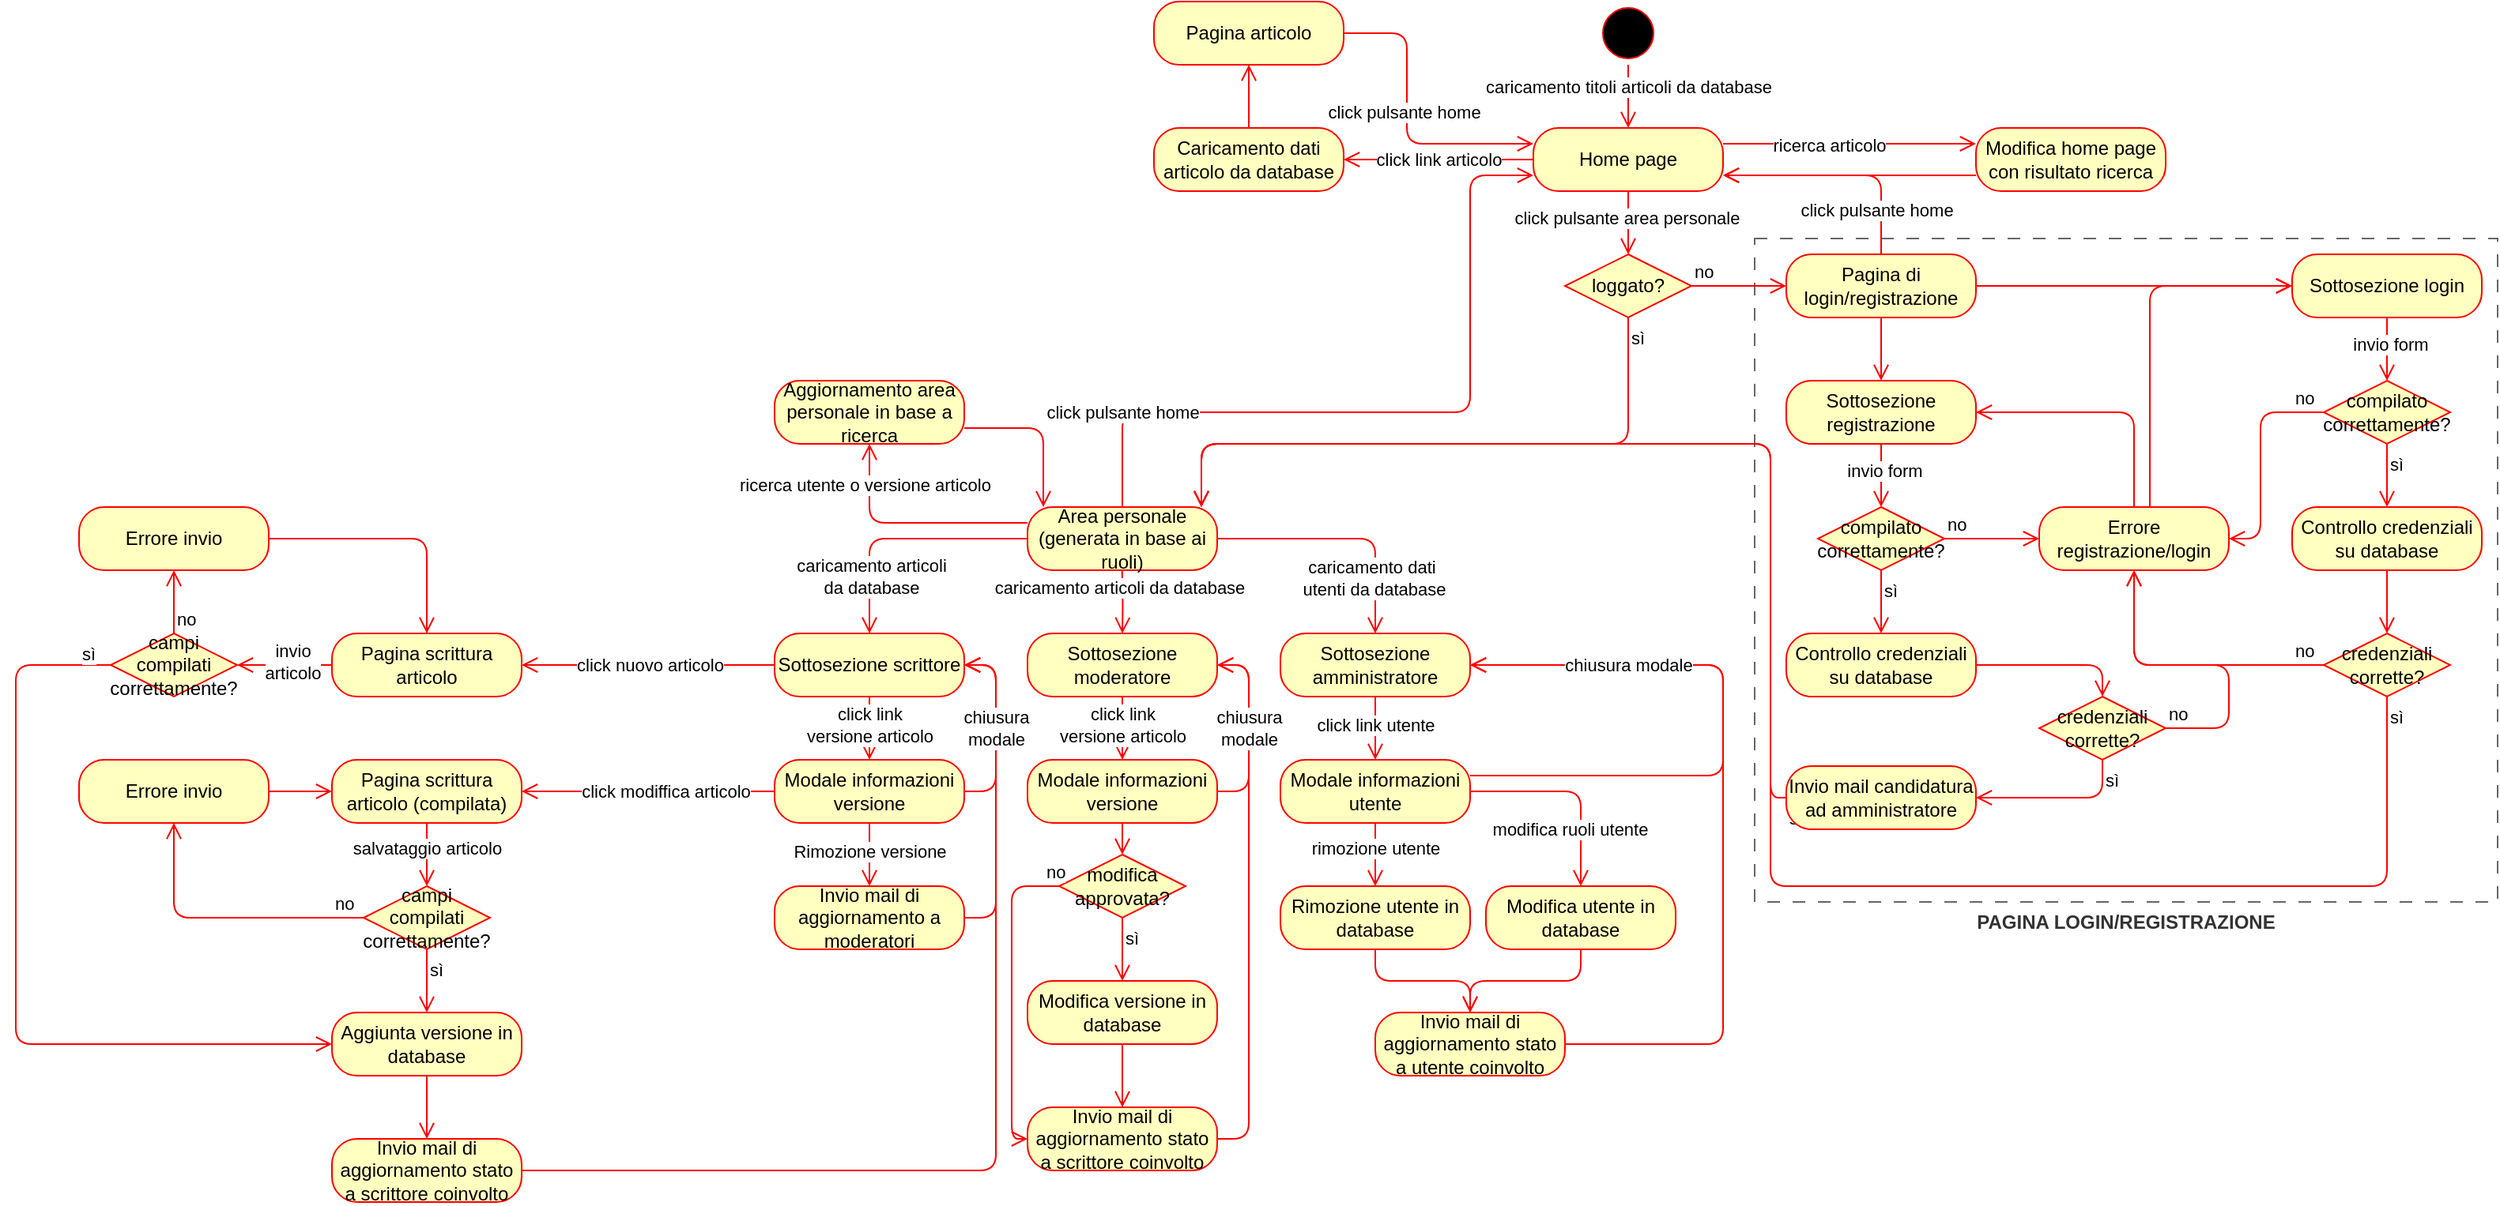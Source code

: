 <mxfile>
    <diagram id="28_TyywwkiDDqLGGTrth" name="Pagina-1">
        <mxGraphModel dx="1266" dy="251" grid="1" gridSize="10" guides="1" tooltips="1" connect="1" arrows="1" fold="1" page="1" pageScale="1" pageWidth="827" pageHeight="1169" math="0" shadow="0">
            <root>
                <mxCell id="0"/>
                <mxCell id="1" parent="0"/>
                <mxCell id="60" value="&lt;div&gt;&lt;b&gt;&lt;br&gt;&lt;/b&gt;&lt;/div&gt;&lt;b&gt;&lt;div&gt;&lt;b&gt;&lt;br&gt;&lt;/b&gt;&lt;/div&gt;&lt;div&gt;&lt;b&gt;&lt;br&gt;&lt;/b&gt;&lt;/div&gt;&lt;div&gt;&lt;b&gt;&lt;br&gt;&lt;/b&gt;&lt;/div&gt;&lt;div&gt;&lt;b&gt;&lt;br&gt;&lt;/b&gt;&lt;/div&gt;&lt;div&gt;&lt;b&gt;&lt;br&gt;&lt;/b&gt;&lt;/div&gt;&lt;div&gt;&lt;b&gt;&lt;br&gt;&lt;/b&gt;&lt;/div&gt;&lt;div&gt;&lt;b&gt;&lt;br&gt;&lt;/b&gt;&lt;/div&gt;&lt;div&gt;&lt;b&gt;&lt;br&gt;&lt;/b&gt;&lt;/div&gt;&lt;div&gt;&lt;b&gt;&lt;br&gt;&lt;/b&gt;&lt;/div&gt;&lt;div&gt;&lt;b&gt;&lt;br&gt;&lt;/b&gt;&lt;/div&gt;&lt;div&gt;&lt;b&gt;&lt;br&gt;&lt;/b&gt;&lt;/div&gt;&lt;div&gt;&lt;b&gt;&lt;br&gt;&lt;/b&gt;&lt;/div&gt;&lt;div&gt;&lt;b&gt;&lt;br&gt;&lt;/b&gt;&lt;/div&gt;&lt;div&gt;&lt;b&gt;&lt;br&gt;&lt;/b&gt;&lt;/div&gt;&lt;div&gt;&lt;b&gt;&lt;br&gt;&lt;/b&gt;&lt;/div&gt;&lt;div&gt;&lt;b&gt;&lt;br&gt;&lt;/b&gt;&lt;/div&gt;&lt;div&gt;&lt;b&gt;&lt;br&gt;&lt;/b&gt;&lt;/div&gt;&lt;div&gt;&lt;b&gt;&lt;br&gt;&lt;/b&gt;&lt;/div&gt;&lt;div&gt;&lt;b&gt;&lt;br&gt;&lt;/b&gt;&lt;/div&gt;&lt;div&gt;&lt;b&gt;&lt;br&gt;&lt;/b&gt;&lt;/div&gt;&lt;div&gt;&lt;b&gt;&lt;br&gt;&lt;/b&gt;&lt;/div&gt;&lt;div&gt;&lt;b&gt;&lt;br&gt;&lt;/b&gt;&lt;/div&gt;&lt;div&gt;&lt;b&gt;&lt;br&gt;&lt;/b&gt;&lt;/div&gt;&lt;div&gt;&lt;b&gt;&lt;br&gt;&lt;/b&gt;&lt;/div&gt;&lt;div&gt;&lt;b&gt;&lt;br&gt;&lt;/b&gt;&lt;/div&gt;&lt;div&gt;&lt;b&gt;&lt;br&gt;&lt;/b&gt;&lt;/div&gt;&lt;div&gt;&lt;b&gt;&lt;br&gt;&lt;/b&gt;&lt;/div&gt;&lt;div&gt;&lt;b&gt;&lt;br&gt;&lt;/b&gt;&lt;/div&gt;&lt;div&gt;&lt;b&gt;&lt;br&gt;&lt;/b&gt;&lt;/div&gt;&lt;div&gt;&lt;b&gt;&lt;br&gt;&lt;/b&gt;&lt;/div&gt;PAGINA LOGIN/REGISTRAZIONE&lt;/b&gt;" style="rounded=0;whiteSpace=wrap;html=1;fillColor=none;fontColor=#333333;strokeColor=#666666;dashed=1;dashPattern=8 8;" parent="1" vertex="1">
                    <mxGeometry x="420" y="230" width="470" height="420" as="geometry"/>
                </mxCell>
                <mxCell id="2" value="" style="ellipse;html=1;shape=startState;fillColor=#000000;strokeColor=#ff0000;" parent="1" vertex="1">
                    <mxGeometry x="320" y="80" width="40" height="40" as="geometry"/>
                </mxCell>
                <mxCell id="3" value="" style="edgeStyle=orthogonalEdgeStyle;html=1;verticalAlign=bottom;endArrow=open;endSize=8;strokeColor=#ff0000;" parent="1" source="2" target="4" edge="1">
                    <mxGeometry relative="1" as="geometry">
                        <mxPoint x="340" y="160" as="targetPoint"/>
                    </mxGeometry>
                </mxCell>
                <mxCell id="54" value="caricamento titoli articoli da database" style="edgeLabel;html=1;align=center;verticalAlign=middle;resizable=0;points=[];" parent="3" vertex="1" connectable="0">
                    <mxGeometry x="-0.318" relative="1" as="geometry">
                        <mxPoint as="offset"/>
                    </mxGeometry>
                </mxCell>
                <mxCell id="4" value="Home page" style="rounded=1;whiteSpace=wrap;html=1;arcSize=40;fontColor=#000000;fillColor=#ffffc0;strokeColor=#ff0000;" parent="1" vertex="1">
                    <mxGeometry x="280" y="160" width="120" height="40" as="geometry"/>
                </mxCell>
                <mxCell id="5" value="" style="edgeStyle=orthogonalEdgeStyle;html=1;verticalAlign=bottom;endArrow=open;endSize=8;strokeColor=#ff0000;" parent="1" source="4" target="7" edge="1">
                    <mxGeometry relative="1" as="geometry">
                        <mxPoint x="340" y="240" as="targetPoint"/>
                    </mxGeometry>
                </mxCell>
                <mxCell id="6" value="click pulsante area personale" style="edgeLabel;html=1;align=center;verticalAlign=middle;resizable=0;points=[];" parent="5" vertex="1" connectable="0">
                    <mxGeometry x="-0.17" y="-1" relative="1" as="geometry">
                        <mxPoint as="offset"/>
                    </mxGeometry>
                </mxCell>
                <mxCell id="7" value="loggato?" style="rhombus;whiteSpace=wrap;html=1;fontColor=#000000;fillColor=#ffffc0;strokeColor=#ff0000;" parent="1" vertex="1">
                    <mxGeometry x="300" y="240" width="80" height="40" as="geometry"/>
                </mxCell>
                <mxCell id="8" value="no" style="edgeStyle=orthogonalEdgeStyle;html=1;align=left;verticalAlign=bottom;endArrow=open;endSize=8;strokeColor=#ff0000;" parent="1" source="7" target="13" edge="1">
                    <mxGeometry x="-1" relative="1" as="geometry">
                        <mxPoint x="440" y="260" as="targetPoint"/>
                    </mxGeometry>
                </mxCell>
                <mxCell id="9" value="sì" style="edgeStyle=orthogonalEdgeStyle;html=1;align=left;verticalAlign=top;endArrow=open;endSize=8;strokeColor=#ff0000;" parent="1" source="7" target="90" edge="1">
                    <mxGeometry x="-1" relative="1" as="geometry">
                        <mxPoint x="340" y="320" as="targetPoint"/>
                        <Array as="points">
                            <mxPoint x="340" y="360"/>
                            <mxPoint x="70" y="360"/>
                        </Array>
                    </mxGeometry>
                </mxCell>
                <mxCell id="13" value="Pagina di login/registrazione" style="rounded=1;whiteSpace=wrap;html=1;arcSize=40;fontColor=#000000;fillColor=#ffffc0;strokeColor=#ff0000;" parent="1" vertex="1">
                    <mxGeometry x="440" y="240" width="120" height="40" as="geometry"/>
                </mxCell>
                <mxCell id="14" value="" style="edgeStyle=orthogonalEdgeStyle;html=1;verticalAlign=bottom;endArrow=open;endSize=8;strokeColor=#ff0000;" parent="1" source="13" edge="1">
                    <mxGeometry relative="1" as="geometry">
                        <mxPoint x="500" y="320" as="targetPoint"/>
                    </mxGeometry>
                </mxCell>
                <mxCell id="15" value="" style="edgeStyle=orthogonalEdgeStyle;html=1;verticalAlign=bottom;endArrow=open;endSize=8;strokeColor=#ff0000;" parent="1" source="13" target="4" edge="1">
                    <mxGeometry relative="1" as="geometry">
                        <mxPoint x="550" y="350" as="targetPoint"/>
                        <mxPoint x="550" y="290" as="sourcePoint"/>
                        <Array as="points">
                            <mxPoint x="500" y="190"/>
                        </Array>
                    </mxGeometry>
                </mxCell>
                <mxCell id="16" value="click pulsante home" style="edgeLabel;html=1;align=center;verticalAlign=middle;resizable=0;points=[];" parent="15" vertex="1" connectable="0">
                    <mxGeometry x="-0.66" y="3" relative="1" as="geometry">
                        <mxPoint y="-3" as="offset"/>
                    </mxGeometry>
                </mxCell>
                <mxCell id="18" value="&lt;span style=&quot;color: rgb(0, 0, 0);&quot;&gt;Sottosezione registrazione&lt;/span&gt;" style="rounded=1;whiteSpace=wrap;html=1;arcSize=40;fontColor=#000000;fillColor=#ffffc0;strokeColor=#ff0000;" parent="1" vertex="1">
                    <mxGeometry x="440" y="320" width="120" height="40" as="geometry"/>
                </mxCell>
                <mxCell id="22" value="Sottosezione login" style="rounded=1;whiteSpace=wrap;html=1;arcSize=40;fontColor=#000000;fillColor=#ffffc0;strokeColor=#ff0000;" parent="1" vertex="1">
                    <mxGeometry x="760" y="240" width="120" height="40" as="geometry"/>
                </mxCell>
                <mxCell id="27" value="" style="edgeStyle=orthogonalEdgeStyle;html=1;verticalAlign=bottom;endArrow=open;endSize=8;strokeColor=#ff0000;" parent="1" source="13" target="22" edge="1">
                    <mxGeometry relative="1" as="geometry">
                        <mxPoint x="510" y="330" as="targetPoint"/>
                        <mxPoint x="510" y="290" as="sourcePoint"/>
                    </mxGeometry>
                </mxCell>
                <mxCell id="29" value="" style="edgeStyle=orthogonalEdgeStyle;html=1;verticalAlign=bottom;endArrow=open;endSize=8;strokeColor=#ff0000;" parent="1" source="18" target="31" edge="1">
                    <mxGeometry relative="1" as="geometry">
                        <mxPoint x="499.62" y="400" as="targetPoint"/>
                        <mxPoint x="499.62" y="360" as="sourcePoint"/>
                    </mxGeometry>
                </mxCell>
                <mxCell id="30" value="invio form" style="edgeLabel;html=1;align=center;verticalAlign=middle;resizable=0;points=[];" parent="29" vertex="1" connectable="0">
                    <mxGeometry x="-0.154" y="2" relative="1" as="geometry">
                        <mxPoint as="offset"/>
                    </mxGeometry>
                </mxCell>
                <mxCell id="31" value="compilato correttamente?" style="rhombus;whiteSpace=wrap;html=1;fontColor=#000000;fillColor=#ffffc0;strokeColor=#ff0000;" parent="1" vertex="1">
                    <mxGeometry x="460" y="400" width="80" height="40" as="geometry"/>
                </mxCell>
                <mxCell id="32" value="no" style="edgeStyle=orthogonalEdgeStyle;html=1;align=left;verticalAlign=bottom;endArrow=open;endSize=8;strokeColor=#ff0000;" parent="1" source="31" target="34" edge="1">
                    <mxGeometry x="-1" relative="1" as="geometry">
                        <mxPoint x="600" y="420" as="targetPoint"/>
                    </mxGeometry>
                </mxCell>
                <mxCell id="33" value="sì" style="edgeStyle=orthogonalEdgeStyle;html=1;align=left;verticalAlign=top;endArrow=open;endSize=8;strokeColor=#ff0000;" parent="1" source="31" edge="1">
                    <mxGeometry x="-1" relative="1" as="geometry">
                        <mxPoint x="500" y="480" as="targetPoint"/>
                    </mxGeometry>
                </mxCell>
                <mxCell id="34" value="&lt;span style=&quot;color: rgb(0, 0, 0);&quot;&gt;Errore registrazione/login&lt;/span&gt;" style="rounded=1;whiteSpace=wrap;html=1;arcSize=40;fontColor=#000000;fillColor=#ffffc0;strokeColor=#ff0000;" parent="1" vertex="1">
                    <mxGeometry x="600" y="400" width="120" height="40" as="geometry"/>
                </mxCell>
                <mxCell id="35" value="" style="edgeStyle=orthogonalEdgeStyle;html=1;align=left;verticalAlign=bottom;endArrow=open;endSize=8;strokeColor=#ff0000;" parent="1" source="34" target="18" edge="1">
                    <mxGeometry x="-1" relative="1" as="geometry">
                        <mxPoint x="610" y="430" as="targetPoint"/>
                        <mxPoint x="610" y="360" as="sourcePoint"/>
                        <Array as="points">
                            <mxPoint x="660" y="340"/>
                        </Array>
                    </mxGeometry>
                </mxCell>
                <mxCell id="36" value="Controllo credenziali su database" style="rounded=1;whiteSpace=wrap;html=1;arcSize=40;fontColor=#000000;fillColor=#ffffc0;strokeColor=#ff0000;" parent="1" vertex="1">
                    <mxGeometry x="440" y="480" width="120" height="40" as="geometry"/>
                </mxCell>
                <mxCell id="37" value="credenziali corrette?" style="rhombus;whiteSpace=wrap;html=1;fontColor=#000000;fillColor=#ffffc0;strokeColor=#ff0000;" parent="1" vertex="1">
                    <mxGeometry x="600" y="520" width="80" height="40" as="geometry"/>
                </mxCell>
                <mxCell id="38" value="no" style="edgeStyle=orthogonalEdgeStyle;html=1;align=left;verticalAlign=bottom;endArrow=open;endSize=8;strokeColor=#ff0000;" parent="1" source="37" target="34" edge="1">
                    <mxGeometry x="-1" relative="1" as="geometry">
                        <mxPoint x="640" y="580" as="targetPoint"/>
                        <Array as="points">
                            <mxPoint x="720" y="540"/>
                            <mxPoint x="720" y="500"/>
                            <mxPoint x="660" y="500"/>
                        </Array>
                    </mxGeometry>
                </mxCell>
                <mxCell id="39" value="sì" style="edgeStyle=orthogonalEdgeStyle;html=1;align=left;verticalAlign=top;endArrow=open;endSize=8;strokeColor=#ff0000;" parent="1" source="102" target="90" edge="1">
                    <mxGeometry x="-1" relative="1" as="geometry">
                        <mxPoint x="400" y="340" as="targetPoint"/>
                        <Array as="points">
                            <mxPoint x="430" y="584"/>
                            <mxPoint x="430" y="360"/>
                            <mxPoint x="70" y="360"/>
                        </Array>
                    </mxGeometry>
                </mxCell>
                <mxCell id="40" value="" style="edgeStyle=orthogonalEdgeStyle;html=1;verticalAlign=bottom;endArrow=open;endSize=8;strokeColor=#ff0000;" parent="1" source="36" target="37" edge="1">
                    <mxGeometry relative="1" as="geometry">
                        <mxPoint x="350" y="430" as="targetPoint"/>
                        <mxPoint x="350" y="370" as="sourcePoint"/>
                        <Array as="points">
                            <mxPoint x="640" y="500"/>
                        </Array>
                    </mxGeometry>
                </mxCell>
                <mxCell id="43" value="" style="edgeStyle=orthogonalEdgeStyle;html=1;verticalAlign=bottom;endArrow=open;endSize=8;strokeColor=#ff0000;" parent="1" source="22" target="45" edge="1">
                    <mxGeometry relative="1" as="geometry">
                        <mxPoint x="819.62" y="320" as="targetPoint"/>
                        <mxPoint x="820" y="280" as="sourcePoint"/>
                    </mxGeometry>
                </mxCell>
                <mxCell id="44" value="invio form" style="edgeLabel;html=1;align=center;verticalAlign=middle;resizable=0;points=[];" parent="43" vertex="1" connectable="0">
                    <mxGeometry x="-0.154" y="2" relative="1" as="geometry">
                        <mxPoint as="offset"/>
                    </mxGeometry>
                </mxCell>
                <mxCell id="45" value="compilato correttamente?" style="rhombus;whiteSpace=wrap;html=1;fontColor=#000000;fillColor=#ffffc0;strokeColor=#ff0000;" parent="1" vertex="1">
                    <mxGeometry x="780" y="320" width="80" height="40" as="geometry"/>
                </mxCell>
                <mxCell id="46" value="no" style="edgeStyle=orthogonalEdgeStyle;html=1;align=left;verticalAlign=bottom;endArrow=open;endSize=8;strokeColor=#ff0000;" parent="1" source="45" target="34" edge="1">
                    <mxGeometry x="-0.714" relative="1" as="geometry">
                        <mxPoint x="920" y="340" as="targetPoint"/>
                        <Array as="points">
                            <mxPoint x="740" y="340"/>
                            <mxPoint x="740" y="420"/>
                        </Array>
                        <mxPoint as="offset"/>
                    </mxGeometry>
                </mxCell>
                <mxCell id="47" value="sì" style="edgeStyle=orthogonalEdgeStyle;html=1;align=left;verticalAlign=top;endArrow=open;endSize=8;strokeColor=#ff0000;" parent="1" source="45" target="48" edge="1">
                    <mxGeometry x="-1" relative="1" as="geometry">
                        <mxPoint x="820" y="400" as="targetPoint"/>
                    </mxGeometry>
                </mxCell>
                <mxCell id="48" value="Controllo credenziali su database" style="rounded=1;whiteSpace=wrap;html=1;arcSize=40;fontColor=#000000;fillColor=#ffffc0;strokeColor=#ff0000;" parent="1" vertex="1">
                    <mxGeometry x="760" y="400" width="120" height="40" as="geometry"/>
                </mxCell>
                <mxCell id="49" value="" style="edgeStyle=orthogonalEdgeStyle;html=1;verticalAlign=bottom;endArrow=open;endSize=8;strokeColor=#ff0000;" parent="1" source="48" target="50" edge="1">
                    <mxGeometry relative="1" as="geometry">
                        <mxPoint x="820" y="480" as="targetPoint"/>
                        <mxPoint x="670" y="290" as="sourcePoint"/>
                    </mxGeometry>
                </mxCell>
                <mxCell id="50" value="credenziali corrette?" style="rhombus;whiteSpace=wrap;html=1;fontColor=#000000;fillColor=#ffffc0;strokeColor=#ff0000;" parent="1" vertex="1">
                    <mxGeometry x="780" y="480" width="80" height="40" as="geometry"/>
                </mxCell>
                <mxCell id="51" value="no" style="edgeStyle=orthogonalEdgeStyle;html=1;align=left;verticalAlign=bottom;endArrow=open;endSize=8;strokeColor=#ff0000;" parent="1" source="50" target="34" edge="1">
                    <mxGeometry x="-0.778" relative="1" as="geometry">
                        <mxPoint x="670" y="450" as="targetPoint"/>
                        <mxPoint x="550" y="590" as="sourcePoint"/>
                        <mxPoint as="offset"/>
                    </mxGeometry>
                </mxCell>
                <mxCell id="52" value="" style="edgeStyle=orthogonalEdgeStyle;html=1;align=left;verticalAlign=bottom;endArrow=open;endSize=8;strokeColor=#ff0000;" parent="1" source="34" target="22" edge="1">
                    <mxGeometry x="-1" relative="1" as="geometry">
                        <mxPoint x="570" y="350" as="targetPoint"/>
                        <mxPoint x="670" y="410" as="sourcePoint"/>
                        <Array as="points">
                            <mxPoint x="670" y="260"/>
                        </Array>
                    </mxGeometry>
                </mxCell>
                <mxCell id="53" value="sì" style="edgeStyle=orthogonalEdgeStyle;html=1;align=left;verticalAlign=top;endArrow=open;endSize=8;strokeColor=#ff0000;" parent="1" source="50" target="90" edge="1">
                    <mxGeometry x="-1" relative="1" as="geometry">
                        <mxPoint x="400" y="340" as="targetPoint"/>
                        <mxPoint x="470" y="590" as="sourcePoint"/>
                        <Array as="points">
                            <mxPoint x="820" y="640"/>
                            <mxPoint x="430" y="640"/>
                            <mxPoint x="430" y="360"/>
                            <mxPoint x="70" y="360"/>
                        </Array>
                    </mxGeometry>
                </mxCell>
                <mxCell id="57" value="" style="edgeStyle=orthogonalEdgeStyle;html=1;verticalAlign=bottom;endArrow=open;endSize=8;strokeColor=#ff0000;" parent="1" source="4" target="59" edge="1">
                    <mxGeometry relative="1" as="geometry">
                        <mxPoint x="350" y="170" as="targetPoint"/>
                        <mxPoint x="350" y="130" as="sourcePoint"/>
                    </mxGeometry>
                </mxCell>
                <mxCell id="58" value="click link articolo" style="edgeLabel;html=1;align=center;verticalAlign=middle;resizable=0;points=[];" parent="57" vertex="1" connectable="0">
                    <mxGeometry x="-0.318" relative="1" as="geometry">
                        <mxPoint x="-19" as="offset"/>
                    </mxGeometry>
                </mxCell>
                <mxCell id="59" value="Caricamento dati articolo da database" style="rounded=1;whiteSpace=wrap;html=1;arcSize=40;fontColor=#000000;fillColor=#ffffc0;strokeColor=#ff0000;" parent="1" vertex="1">
                    <mxGeometry x="40" y="160" width="120" height="40" as="geometry"/>
                </mxCell>
                <mxCell id="61" value="" style="edgeStyle=orthogonalEdgeStyle;html=1;verticalAlign=bottom;endArrow=open;endSize=8;strokeColor=#ff0000;" parent="1" source="90" target="4" edge="1">
                    <mxGeometry relative="1" as="geometry">
                        <mxPoint x="410" y="190" as="targetPoint"/>
                        <mxPoint x="280" y="340" as="sourcePoint"/>
                        <Array as="points">
                            <mxPoint x="20" y="340"/>
                            <mxPoint x="240" y="340"/>
                            <mxPoint x="240" y="190"/>
                        </Array>
                    </mxGeometry>
                </mxCell>
                <mxCell id="62" value="click pulsante home" style="edgeLabel;html=1;align=center;verticalAlign=middle;resizable=0;points=[];" parent="61" vertex="1" connectable="0">
                    <mxGeometry x="-0.66" y="3" relative="1" as="geometry">
                        <mxPoint x="-20" y="3" as="offset"/>
                    </mxGeometry>
                </mxCell>
                <mxCell id="73" value="Pagina articolo" style="rounded=1;whiteSpace=wrap;html=1;arcSize=40;fontColor=#000000;fillColor=#ffffc0;strokeColor=#ff0000;" parent="1" vertex="1">
                    <mxGeometry x="40" y="80" width="120" height="40" as="geometry"/>
                </mxCell>
                <mxCell id="74" value="" style="edgeStyle=orthogonalEdgeStyle;html=1;verticalAlign=bottom;endArrow=open;endSize=8;strokeColor=#ff0000;" parent="1" source="59" target="73" edge="1">
                    <mxGeometry relative="1" as="geometry">
                        <mxPoint x="170" y="190" as="targetPoint"/>
                        <mxPoint x="290" y="190" as="sourcePoint"/>
                    </mxGeometry>
                </mxCell>
                <mxCell id="76" value="" style="edgeStyle=orthogonalEdgeStyle;html=1;verticalAlign=bottom;endArrow=open;endSize=8;strokeColor=#ff0000;" parent="1" source="73" target="4" edge="1">
                    <mxGeometry relative="1" as="geometry">
                        <mxPoint x="290" y="200" as="targetPoint"/>
                        <mxPoint x="290" y="350" as="sourcePoint"/>
                        <Array as="points">
                            <mxPoint x="200" y="100"/>
                            <mxPoint x="200" y="170"/>
                        </Array>
                    </mxGeometry>
                </mxCell>
                <mxCell id="78" value="&lt;span style=&quot;color: rgb(0, 0, 0);&quot;&gt;click pulsante home&lt;/span&gt;" style="edgeLabel;html=1;align=center;verticalAlign=middle;resizable=0;points=[];" parent="76" vertex="1" connectable="0">
                    <mxGeometry x="-0.211" y="-2" relative="1" as="geometry">
                        <mxPoint y="15" as="offset"/>
                    </mxGeometry>
                </mxCell>
                <mxCell id="79" value="Modifica home page con risultato ricerca" style="rounded=1;whiteSpace=wrap;html=1;arcSize=40;fontColor=#000000;fillColor=#ffffc0;strokeColor=#ff0000;" parent="1" vertex="1">
                    <mxGeometry x="560" y="160" width="120" height="40" as="geometry"/>
                </mxCell>
                <mxCell id="85" value="" style="edgeStyle=orthogonalEdgeStyle;html=1;verticalAlign=bottom;endArrow=open;endSize=8;strokeColor=#ff0000;" parent="1" source="4" target="79" edge="1">
                    <mxGeometry relative="1" as="geometry">
                        <mxPoint x="350" y="250" as="targetPoint"/>
                        <mxPoint x="350" y="210" as="sourcePoint"/>
                        <Array as="points">
                            <mxPoint x="480" y="170"/>
                            <mxPoint x="480" y="170"/>
                        </Array>
                    </mxGeometry>
                </mxCell>
                <mxCell id="86" value="ricerca articolo" style="edgeLabel;html=1;align=center;verticalAlign=middle;resizable=0;points=[];" parent="85" vertex="1" connectable="0">
                    <mxGeometry x="-0.17" y="-1" relative="1" as="geometry">
                        <mxPoint as="offset"/>
                    </mxGeometry>
                </mxCell>
                <mxCell id="87" value="" style="edgeStyle=orthogonalEdgeStyle;html=1;verticalAlign=bottom;endArrow=open;endSize=8;strokeColor=#ff0000;" parent="1" source="79" target="4" edge="1">
                    <mxGeometry relative="1" as="geometry">
                        <mxPoint x="570" y="180" as="targetPoint"/>
                        <mxPoint x="570" y="110" as="sourcePoint"/>
                        <Array as="points">
                            <mxPoint x="500" y="190"/>
                            <mxPoint x="500" y="190"/>
                        </Array>
                    </mxGeometry>
                </mxCell>
                <mxCell id="90" value="Area personale (generata in base ai ruoli)" style="rounded=1;whiteSpace=wrap;html=1;arcSize=40;fontColor=#000000;fillColor=#ffffc0;strokeColor=#ff0000;" parent="1" vertex="1">
                    <mxGeometry x="-40" y="400" width="120" height="40" as="geometry"/>
                </mxCell>
                <mxCell id="95" value="" style="edgeStyle=orthogonalEdgeStyle;html=1;verticalAlign=bottom;endArrow=open;endSize=8;strokeColor=#ff0000;" parent="1" source="90" target="100" edge="1">
                    <mxGeometry relative="1" as="geometry">
                        <mxPoint x="140" y="480" as="targetPoint"/>
                        <mxPoint x="60" y="440" as="sourcePoint"/>
                    </mxGeometry>
                </mxCell>
                <mxCell id="104" value="caricamento dati&amp;nbsp;&lt;div&gt;utenti da database&lt;/div&gt;" style="edgeLabel;html=1;align=center;verticalAlign=middle;resizable=0;points=[];" parent="95" vertex="1" connectable="0">
                    <mxGeometry x="0.564" y="-1" relative="1" as="geometry">
                        <mxPoint as="offset"/>
                    </mxGeometry>
                </mxCell>
                <mxCell id="96" value="" style="edgeStyle=orthogonalEdgeStyle;html=1;verticalAlign=bottom;endArrow=open;endSize=8;strokeColor=#ff0000;" parent="1" source="90" target="101" edge="1">
                    <mxGeometry relative="1" as="geometry">
                        <mxPoint x="-100" y="480" as="targetPoint"/>
                        <mxPoint x="-79.99" y="440" as="sourcePoint"/>
                        <Array as="points">
                            <mxPoint x="-140" y="420"/>
                        </Array>
                    </mxGeometry>
                </mxCell>
                <mxCell id="107" value="&lt;span style=&quot;color: rgb(0, 0, 0);&quot;&gt;caricamento articoli&lt;/span&gt;&lt;div&gt;&lt;span style=&quot;color: rgb(0, 0, 0);&quot;&gt;da database&lt;/span&gt;&lt;/div&gt;" style="edgeLabel;html=1;align=center;verticalAlign=middle;resizable=0;points=[];" parent="96" vertex="1" connectable="0">
                    <mxGeometry x="0.545" y="1" relative="1" as="geometry">
                        <mxPoint as="offset"/>
                    </mxGeometry>
                </mxCell>
                <mxCell id="97" value="" style="edgeStyle=orthogonalEdgeStyle;html=1;verticalAlign=bottom;endArrow=open;endSize=8;strokeColor=#ff0000;" parent="1" target="99" edge="1">
                    <mxGeometry relative="1" as="geometry">
                        <mxPoint x="19.84" y="500" as="targetPoint"/>
                        <mxPoint x="19.84" y="440" as="sourcePoint"/>
                    </mxGeometry>
                </mxCell>
                <mxCell id="106" value="caricamento articoli da database" style="edgeLabel;html=1;align=center;verticalAlign=middle;resizable=0;points=[];" parent="97" vertex="1" connectable="0">
                    <mxGeometry x="-0.479" y="-2" relative="1" as="geometry">
                        <mxPoint as="offset"/>
                    </mxGeometry>
                </mxCell>
                <mxCell id="99" value="Sottosezione moderatore" style="rounded=1;whiteSpace=wrap;html=1;arcSize=40;fontColor=#000000;fillColor=#ffffc0;strokeColor=#ff0000;" parent="1" vertex="1">
                    <mxGeometry x="-40" y="480" width="120" height="40" as="geometry"/>
                </mxCell>
                <mxCell id="100" value="Sottosezione amministratore" style="rounded=1;whiteSpace=wrap;html=1;arcSize=40;fontColor=#000000;fillColor=#ffffc0;strokeColor=#ff0000;" parent="1" vertex="1">
                    <mxGeometry x="120" y="480" width="120" height="40" as="geometry"/>
                </mxCell>
                <mxCell id="101" value="Sottosezione scrittore" style="rounded=1;whiteSpace=wrap;html=1;arcSize=40;fontColor=#000000;fillColor=#ffffc0;strokeColor=#ff0000;" parent="1" vertex="1">
                    <mxGeometry x="-200" y="480" width="120" height="40" as="geometry"/>
                </mxCell>
                <mxCell id="102" value="Invio mail candidatura ad amministratore" style="rounded=1;whiteSpace=wrap;html=1;arcSize=40;fontColor=#000000;fillColor=#ffffc0;strokeColor=#ff0000;" parent="1" vertex="1">
                    <mxGeometry x="440" y="564" width="120" height="40" as="geometry"/>
                </mxCell>
                <mxCell id="105" value="sì" style="edgeStyle=orthogonalEdgeStyle;html=1;align=left;verticalAlign=top;endArrow=open;endSize=8;strokeColor=#ff0000;" parent="1" source="37" target="102" edge="1">
                    <mxGeometry x="-1" relative="1" as="geometry">
                        <mxPoint x="510" y="490" as="targetPoint"/>
                        <mxPoint x="510" y="450" as="sourcePoint"/>
                        <Array as="points">
                            <mxPoint x="640" y="584"/>
                        </Array>
                    </mxGeometry>
                </mxCell>
                <mxCell id="109" value="Modale informazioni utente" style="rounded=1;whiteSpace=wrap;html=1;arcSize=40;fontColor=#000000;fillColor=#ffffc0;strokeColor=#ff0000;" parent="1" vertex="1">
                    <mxGeometry x="120" y="560" width="120" height="40" as="geometry"/>
                </mxCell>
                <mxCell id="110" value="" style="edgeStyle=orthogonalEdgeStyle;html=1;verticalAlign=bottom;endArrow=open;endSize=8;strokeColor=#ff0000;" parent="1" source="100" target="109" edge="1">
                    <mxGeometry relative="1" as="geometry">
                        <mxPoint x="30" y="490" as="targetPoint"/>
                        <mxPoint x="29.84" y="450" as="sourcePoint"/>
                        <Array as="points">
                            <mxPoint x="220" y="580"/>
                        </Array>
                    </mxGeometry>
                </mxCell>
                <mxCell id="111" value="click link utente" style="edgeLabel;html=1;align=center;verticalAlign=middle;resizable=0;points=[];" parent="110" vertex="1" connectable="0">
                    <mxGeometry x="-0.479" y="-2" relative="1" as="geometry">
                        <mxPoint x="2" y="7" as="offset"/>
                    </mxGeometry>
                </mxCell>
                <mxCell id="117" value="" style="edgeStyle=orthogonalEdgeStyle;html=1;verticalAlign=bottom;endArrow=open;endSize=8;strokeColor=#ff0000;" parent="1" source="109" target="100" edge="1">
                    <mxGeometry relative="1" as="geometry">
                        <mxPoint x="290" y="560" as="targetPoint"/>
                        <mxPoint x="290" y="520" as="sourcePoint"/>
                        <Array as="points">
                            <mxPoint x="400" y="570"/>
                            <mxPoint x="400" y="500"/>
                        </Array>
                    </mxGeometry>
                </mxCell>
                <mxCell id="119" value="Modifica utente in database" style="rounded=1;whiteSpace=wrap;html=1;arcSize=40;fontColor=#000000;fillColor=#ffffc0;strokeColor=#ff0000;" parent="1" vertex="1">
                    <mxGeometry x="250" y="640" width="120" height="40" as="geometry"/>
                </mxCell>
                <mxCell id="120" value="" style="edgeStyle=orthogonalEdgeStyle;html=1;verticalAlign=bottom;endArrow=open;endSize=8;strokeColor=#ff0000;" parent="1" source="109" target="119" edge="1">
                    <mxGeometry relative="1" as="geometry">
                        <mxPoint x="250" y="590" as="targetPoint"/>
                        <mxPoint x="230" y="530" as="sourcePoint"/>
                        <Array as="points">
                            <mxPoint x="310" y="580"/>
                        </Array>
                    </mxGeometry>
                </mxCell>
                <mxCell id="121" value="modifica ruoli utente" style="edgeLabel;html=1;align=center;verticalAlign=middle;resizable=0;points=[];" parent="120" vertex="1" connectable="0">
                    <mxGeometry x="-0.479" y="-2" relative="1" as="geometry">
                        <mxPoint x="29" y="22" as="offset"/>
                    </mxGeometry>
                </mxCell>
                <mxCell id="127" value="Rimozione utente in database" style="rounded=1;whiteSpace=wrap;html=1;arcSize=40;fontColor=#000000;fillColor=#ffffc0;strokeColor=#ff0000;" parent="1" vertex="1">
                    <mxGeometry x="120" y="640" width="120" height="40" as="geometry"/>
                </mxCell>
                <mxCell id="131" value="Invio mail di aggiornamento stato a utente coinvolto" style="rounded=1;whiteSpace=wrap;html=1;arcSize=40;fontColor=#000000;fillColor=#ffffc0;strokeColor=#ff0000;" parent="1" vertex="1">
                    <mxGeometry x="180" y="720" width="120" height="40" as="geometry"/>
                </mxCell>
                <mxCell id="132" value="" style="edgeStyle=orthogonalEdgeStyle;html=1;verticalAlign=bottom;endArrow=open;endSize=8;strokeColor=#ff0000;" parent="1" source="127" target="131" edge="1">
                    <mxGeometry relative="1" as="geometry">
                        <mxPoint x="190" y="690" as="targetPoint"/>
                        <mxPoint x="190" y="530" as="sourcePoint"/>
                        <Array as="points"/>
                    </mxGeometry>
                </mxCell>
                <mxCell id="134" value="" style="edgeStyle=orthogonalEdgeStyle;html=1;verticalAlign=bottom;endArrow=open;endSize=8;strokeColor=#ff0000;" parent="1" source="131" target="100" edge="1">
                    <mxGeometry relative="1" as="geometry">
                        <mxPoint x="420" y="730" as="targetPoint"/>
                        <mxPoint x="190" y="730" as="sourcePoint"/>
                        <Array as="points">
                            <mxPoint x="400" y="740"/>
                            <mxPoint x="400" y="500"/>
                        </Array>
                    </mxGeometry>
                </mxCell>
                <mxCell id="140" value="chiusura modale" style="edgeLabel;html=1;align=center;verticalAlign=middle;resizable=0;points=[];" parent="134" vertex="1" connectable="0">
                    <mxGeometry x="0.654" y="3" relative="1" as="geometry">
                        <mxPoint x="13" y="-3" as="offset"/>
                    </mxGeometry>
                </mxCell>
                <mxCell id="136" value="" style="edgeStyle=orthogonalEdgeStyle;html=1;verticalAlign=bottom;endArrow=open;endSize=8;strokeColor=#ff0000;" parent="1" source="119" target="131" edge="1">
                    <mxGeometry relative="1" as="geometry">
                        <mxPoint x="250" y="730" as="targetPoint"/>
                        <mxPoint x="190" y="690" as="sourcePoint"/>
                        <Array as="points"/>
                    </mxGeometry>
                </mxCell>
                <mxCell id="137" value="" style="edgeStyle=orthogonalEdgeStyle;html=1;verticalAlign=bottom;endArrow=open;endSize=8;strokeColor=#ff0000;" parent="1" source="109" target="127" edge="1">
                    <mxGeometry relative="1" as="geometry">
                        <mxPoint x="310" y="650" as="targetPoint"/>
                        <mxPoint x="250" y="590" as="sourcePoint"/>
                        <Array as="points">
                            <mxPoint x="180" y="620"/>
                            <mxPoint x="180" y="620"/>
                        </Array>
                    </mxGeometry>
                </mxCell>
                <mxCell id="138" value="rimozione utente" style="edgeLabel;html=1;align=center;verticalAlign=middle;resizable=0;points=[];" parent="137" vertex="1" connectable="0">
                    <mxGeometry x="-0.479" y="-2" relative="1" as="geometry">
                        <mxPoint x="2" y="5" as="offset"/>
                    </mxGeometry>
                </mxCell>
                <mxCell id="152" value="Modale informazioni versione" style="rounded=1;whiteSpace=wrap;html=1;arcSize=40;fontColor=#000000;fillColor=#ffffc0;strokeColor=#ff0000;" parent="1" vertex="1">
                    <mxGeometry x="-40" y="560" width="120" height="40" as="geometry"/>
                </mxCell>
                <mxCell id="153" value="" style="edgeStyle=orthogonalEdgeStyle;html=1;verticalAlign=bottom;endArrow=open;endSize=8;strokeColor=#ff0000;" parent="1" source="99" target="152" edge="1">
                    <mxGeometry relative="1" as="geometry">
                        <mxPoint x="20" y="560" as="targetPoint"/>
                        <mxPoint x="20" y="520" as="sourcePoint"/>
                        <Array as="points"/>
                    </mxGeometry>
                </mxCell>
                <mxCell id="154" value="click link&lt;div&gt;versione articolo&lt;/div&gt;" style="edgeLabel;html=1;align=center;verticalAlign=middle;resizable=0;points=[];" parent="153" vertex="1" connectable="0">
                    <mxGeometry x="-0.479" y="-2" relative="1" as="geometry">
                        <mxPoint x="2" y="7" as="offset"/>
                    </mxGeometry>
                </mxCell>
                <mxCell id="155" value="Invio mail di aggiornamento stato a scrittore coinvolto" style="rounded=1;whiteSpace=wrap;html=1;arcSize=40;fontColor=#000000;fillColor=#ffffc0;strokeColor=#ff0000;" parent="1" vertex="1">
                    <mxGeometry x="-40" y="780" width="120" height="40" as="geometry"/>
                </mxCell>
                <mxCell id="156" value="Modifica versione in database" style="rounded=1;whiteSpace=wrap;html=1;arcSize=40;fontColor=#000000;fillColor=#ffffc0;strokeColor=#ff0000;" parent="1" vertex="1">
                    <mxGeometry x="-40" y="700" width="120" height="40" as="geometry"/>
                </mxCell>
                <mxCell id="159" value="" style="edgeStyle=orthogonalEdgeStyle;html=1;verticalAlign=bottom;endArrow=open;endSize=8;strokeColor=#ff0000;" parent="1" source="156" target="155" edge="1">
                    <mxGeometry relative="1" as="geometry">
                        <mxPoint x="140" y="780" as="targetPoint"/>
                        <mxPoint x="140" y="800" as="sourcePoint"/>
                        <Array as="points"/>
                    </mxGeometry>
                </mxCell>
                <mxCell id="161" value="" style="edgeStyle=orthogonalEdgeStyle;html=1;verticalAlign=bottom;endArrow=open;endSize=8;strokeColor=#ff0000;" parent="1" source="155" target="99" edge="1">
                    <mxGeometry relative="1" as="geometry">
                        <mxPoint x="120" y="720" as="targetPoint"/>
                        <mxPoint x="30" y="690" as="sourcePoint"/>
                        <Array as="points">
                            <mxPoint x="100" y="800"/>
                            <mxPoint x="100" y="500"/>
                        </Array>
                    </mxGeometry>
                </mxCell>
                <mxCell id="162" value="" style="edgeStyle=orthogonalEdgeStyle;html=1;verticalAlign=bottom;endArrow=open;endSize=8;strokeColor=#ff0000;" parent="1" source="152" target="99" edge="1">
                    <mxGeometry relative="1" as="geometry">
                        <mxPoint x="40" y="740" as="targetPoint"/>
                        <mxPoint x="40" y="700" as="sourcePoint"/>
                        <Array as="points">
                            <mxPoint x="100" y="580"/>
                            <mxPoint x="100" y="500"/>
                        </Array>
                    </mxGeometry>
                </mxCell>
                <mxCell id="163" value="chiusura&lt;div&gt;modale&lt;/div&gt;" style="edgeLabel;html=1;align=center;verticalAlign=middle;resizable=0;points=[];" parent="162" vertex="1" connectable="0">
                    <mxGeometry x="0.599" y="3" relative="1" as="geometry">
                        <mxPoint x="3" y="36" as="offset"/>
                    </mxGeometry>
                </mxCell>
                <mxCell id="164" value="Aggiornamento area personale in base a ricerca" style="rounded=1;whiteSpace=wrap;html=1;arcSize=40;fontColor=#000000;fillColor=#ffffc0;strokeColor=#ff0000;" parent="1" vertex="1">
                    <mxGeometry x="-200" y="320" width="120" height="40" as="geometry"/>
                </mxCell>
                <mxCell id="165" value="" style="edgeStyle=orthogonalEdgeStyle;html=1;verticalAlign=bottom;endArrow=open;endSize=8;strokeColor=#ff0000;" parent="1" source="90" target="164" edge="1">
                    <mxGeometry relative="1" as="geometry">
                        <mxPoint x="30" y="490" as="targetPoint"/>
                        <mxPoint x="29.84" y="450" as="sourcePoint"/>
                        <Array as="points">
                            <mxPoint x="-140" y="410"/>
                        </Array>
                    </mxGeometry>
                </mxCell>
                <mxCell id="167" value="ricerca utente o versione articolo" style="edgeLabel;html=1;align=center;verticalAlign=middle;resizable=0;points=[];" parent="165" vertex="1" connectable="0">
                    <mxGeometry x="0.652" y="3" relative="1" as="geometry">
                        <mxPoint as="offset"/>
                    </mxGeometry>
                </mxCell>
                <mxCell id="168" value="" style="edgeStyle=orthogonalEdgeStyle;html=1;verticalAlign=bottom;endArrow=open;endSize=8;strokeColor=#ff0000;" parent="1" source="164" target="90" edge="1">
                    <mxGeometry relative="1" as="geometry">
                        <mxPoint x="-130" y="370" as="targetPoint"/>
                        <mxPoint x="-30" y="420" as="sourcePoint"/>
                        <Array as="points">
                            <mxPoint x="-30" y="350"/>
                        </Array>
                    </mxGeometry>
                </mxCell>
                <mxCell id="171" value="Pagina scrittura articolo" style="rounded=1;whiteSpace=wrap;html=1;arcSize=40;fontColor=#000000;fillColor=#ffffc0;strokeColor=#ff0000;" parent="1" vertex="1">
                    <mxGeometry x="-480" y="480" width="120" height="40" as="geometry"/>
                </mxCell>
                <mxCell id="172" value="" style="edgeStyle=orthogonalEdgeStyle;html=1;verticalAlign=bottom;endArrow=open;endSize=8;strokeColor=#ff0000;" parent="1" source="101" target="171" edge="1">
                    <mxGeometry relative="1" as="geometry">
                        <mxPoint x="-130" y="490" as="targetPoint"/>
                        <mxPoint x="-30" y="430" as="sourcePoint"/>
                        <Array as="points"/>
                    </mxGeometry>
                </mxCell>
                <mxCell id="173" value="click nuovo articolo" style="edgeLabel;html=1;align=center;verticalAlign=middle;resizable=0;points=[];" parent="172" vertex="1" connectable="0">
                    <mxGeometry x="0.545" y="1" relative="1" as="geometry">
                        <mxPoint x="44" y="-1" as="offset"/>
                    </mxGeometry>
                </mxCell>
                <mxCell id="174" value="&lt;span style=&quot;color: rgb(0, 0, 0);&quot;&gt;Modale informazioni versione&lt;/span&gt;" style="rounded=1;whiteSpace=wrap;html=1;arcSize=40;fontColor=#000000;fillColor=#ffffc0;strokeColor=#ff0000;" parent="1" vertex="1">
                    <mxGeometry x="-200" y="560" width="120" height="40" as="geometry"/>
                </mxCell>
                <mxCell id="175" value="" style="edgeStyle=orthogonalEdgeStyle;html=1;verticalAlign=bottom;endArrow=open;endSize=8;strokeColor=#ff0000;" parent="1" source="101" target="174" edge="1">
                    <mxGeometry relative="1" as="geometry">
                        <mxPoint x="30" y="570" as="targetPoint"/>
                        <mxPoint x="30" y="530" as="sourcePoint"/>
                        <Array as="points"/>
                    </mxGeometry>
                </mxCell>
                <mxCell id="176" value="click link&lt;div&gt;versione articolo&lt;/div&gt;" style="edgeLabel;html=1;align=center;verticalAlign=middle;resizable=0;points=[];" parent="175" vertex="1" connectable="0">
                    <mxGeometry x="-0.479" y="-2" relative="1" as="geometry">
                        <mxPoint x="2" y="7" as="offset"/>
                    </mxGeometry>
                </mxCell>
                <mxCell id="177" value="" style="edgeStyle=orthogonalEdgeStyle;html=1;verticalAlign=bottom;endArrow=open;endSize=8;strokeColor=#ff0000;" parent="1" source="174" target="191" edge="1">
                    <mxGeometry relative="1" as="geometry">
                        <mxPoint x="-330" y="579.63" as="targetPoint"/>
                        <mxPoint x="-210" y="579.63" as="sourcePoint"/>
                        <Array as="points"/>
                    </mxGeometry>
                </mxCell>
                <mxCell id="178" value="click modiffica articolo" style="edgeLabel;html=1;align=center;verticalAlign=middle;resizable=0;points=[];" parent="177" vertex="1" connectable="0">
                    <mxGeometry x="0.545" y="1" relative="1" as="geometry">
                        <mxPoint x="54" y="-1" as="offset"/>
                    </mxGeometry>
                </mxCell>
                <mxCell id="179" value="" style="edgeStyle=orthogonalEdgeStyle;html=1;verticalAlign=bottom;endArrow=open;endSize=8;strokeColor=#ff0000;" parent="1" source="174" target="181" edge="1">
                    <mxGeometry relative="1" as="geometry">
                        <mxPoint x="-249" y="635" as="targetPoint"/>
                        <mxPoint x="-249" y="595" as="sourcePoint"/>
                        <Array as="points"/>
                    </mxGeometry>
                </mxCell>
                <mxCell id="180" value="Rimozione versione" style="edgeLabel;html=1;align=center;verticalAlign=middle;resizable=0;points=[];" parent="179" vertex="1" connectable="0">
                    <mxGeometry x="-0.479" y="-2" relative="1" as="geometry">
                        <mxPoint x="2" y="7" as="offset"/>
                    </mxGeometry>
                </mxCell>
                <mxCell id="181" value="Invio mail di aggiornamento a moderatori" style="rounded=1;whiteSpace=wrap;html=1;arcSize=40;fontColor=#000000;fillColor=#ffffc0;strokeColor=#ff0000;" parent="1" vertex="1">
                    <mxGeometry x="-200" y="640" width="120" height="40" as="geometry"/>
                </mxCell>
                <mxCell id="183" value="" style="edgeStyle=orthogonalEdgeStyle;html=1;verticalAlign=bottom;endArrow=open;endSize=8;strokeColor=#ff0000;" parent="1" source="181" edge="1">
                    <mxGeometry relative="1" as="geometry">
                        <mxPoint x="-80" y="500" as="targetPoint"/>
                        <mxPoint x="-80" y="740" as="sourcePoint"/>
                        <Array as="points">
                            <mxPoint x="-60" y="660"/>
                            <mxPoint x="-60" y="500"/>
                        </Array>
                    </mxGeometry>
                </mxCell>
                <mxCell id="184" value="" style="edgeStyle=orthogonalEdgeStyle;html=1;verticalAlign=bottom;endArrow=open;endSize=8;strokeColor=#ff0000;" parent="1" source="174" target="101" edge="1">
                    <mxGeometry relative="1" as="geometry">
                        <mxPoint x="-80" y="500" as="targetPoint"/>
                        <mxPoint x="-80" y="580" as="sourcePoint"/>
                        <Array as="points">
                            <mxPoint x="-60" y="580"/>
                            <mxPoint x="-60" y="500"/>
                        </Array>
                    </mxGeometry>
                </mxCell>
                <mxCell id="186" value="modifica&lt;div&gt;approvata?&lt;/div&gt;" style="rhombus;whiteSpace=wrap;html=1;fontColor=#000000;fillColor=#ffffc0;strokeColor=#ff0000;" parent="1" vertex="1">
                    <mxGeometry x="-20" y="620" width="80" height="40" as="geometry"/>
                </mxCell>
                <mxCell id="187" value="no" style="edgeStyle=orthogonalEdgeStyle;html=1;align=left;verticalAlign=bottom;endArrow=open;endSize=8;strokeColor=#ff0000;" parent="1" source="186" target="155" edge="1">
                    <mxGeometry x="-0.9" relative="1" as="geometry">
                        <mxPoint x="-50" y="730" as="targetPoint"/>
                        <Array as="points">
                            <mxPoint x="-50" y="640"/>
                            <mxPoint x="-50" y="800"/>
                        </Array>
                        <mxPoint as="offset"/>
                    </mxGeometry>
                </mxCell>
                <mxCell id="188" value="sì" style="edgeStyle=orthogonalEdgeStyle;html=1;align=left;verticalAlign=top;endArrow=open;endSize=8;strokeColor=#ff0000;" parent="1" source="186" target="156" edge="1">
                    <mxGeometry x="-1" relative="1" as="geometry">
                        <mxPoint x="20" y="690" as="targetPoint"/>
                    </mxGeometry>
                </mxCell>
                <mxCell id="190" value="" style="edgeStyle=orthogonalEdgeStyle;html=1;align=left;verticalAlign=top;endArrow=open;endSize=8;strokeColor=#ff0000;" parent="1" source="152" target="186" edge="1">
                    <mxGeometry x="-1" relative="1" as="geometry">
                        <mxPoint x="30" y="710" as="targetPoint"/>
                        <mxPoint x="30" y="670" as="sourcePoint"/>
                    </mxGeometry>
                </mxCell>
                <mxCell id="191" value="Pagina scrittura articolo (compilata)" style="rounded=1;whiteSpace=wrap;html=1;arcSize=40;fontColor=#000000;fillColor=#ffffc0;strokeColor=#ff0000;" vertex="1" parent="1">
                    <mxGeometry x="-480" y="560" width="120" height="40" as="geometry"/>
                </mxCell>
                <mxCell id="194" value="campi compilati correttamente?" style="rhombus;whiteSpace=wrap;html=1;fontColor=#000000;fillColor=#ffffc0;strokeColor=#ff0000;" vertex="1" parent="1">
                    <mxGeometry x="-460" y="640" width="80" height="40" as="geometry"/>
                </mxCell>
                <mxCell id="195" value="no" style="edgeStyle=orthogonalEdgeStyle;html=1;align=left;verticalAlign=bottom;endArrow=open;endSize=8;strokeColor=#ff0000;" edge="1" source="194" parent="1" target="207">
                    <mxGeometry x="-0.778" relative="1" as="geometry">
                        <mxPoint x="-590" y="600" as="targetPoint"/>
                        <mxPoint as="offset"/>
                    </mxGeometry>
                </mxCell>
                <mxCell id="196" value="sì" style="edgeStyle=orthogonalEdgeStyle;html=1;align=left;verticalAlign=top;endArrow=open;endSize=8;strokeColor=#ff0000;" edge="1" source="194" parent="1" target="201">
                    <mxGeometry x="-1" relative="1" as="geometry">
                        <mxPoint x="-420" y="760.476" as="targetPoint"/>
                    </mxGeometry>
                </mxCell>
                <mxCell id="197" value="" style="edgeStyle=orthogonalEdgeStyle;html=1;verticalAlign=bottom;endArrow=open;endSize=8;strokeColor=#ff0000;" edge="1" parent="1" source="171" target="204">
                    <mxGeometry relative="1" as="geometry">
                        <mxPoint x="-640" y="500" as="targetPoint"/>
                        <mxPoint x="-190" y="510" as="sourcePoint"/>
                        <Array as="points"/>
                    </mxGeometry>
                </mxCell>
                <mxCell id="212" value="invio&lt;div&gt;articolo&lt;/div&gt;" style="edgeLabel;html=1;align=center;verticalAlign=middle;resizable=0;points=[];" vertex="1" connectable="0" parent="197">
                    <mxGeometry x="0.076" y="-2" relative="1" as="geometry">
                        <mxPoint x="7" as="offset"/>
                    </mxGeometry>
                </mxCell>
                <mxCell id="199" value="" style="edgeStyle=orthogonalEdgeStyle;html=1;verticalAlign=bottom;endArrow=open;endSize=8;strokeColor=#ff0000;" edge="1" parent="1" source="191" target="194">
                    <mxGeometry relative="1" as="geometry">
                        <mxPoint x="-550" y="550" as="targetPoint"/>
                        <mxPoint x="-470" y="510" as="sourcePoint"/>
                        <Array as="points"/>
                    </mxGeometry>
                </mxCell>
                <mxCell id="200" value="salvataggio articolo" style="edgeLabel;html=1;align=center;verticalAlign=middle;resizable=0;points=[];" vertex="1" connectable="0" parent="199">
                    <mxGeometry x="0.545" y="1" relative="1" as="geometry">
                        <mxPoint x="-1" y="-15" as="offset"/>
                    </mxGeometry>
                </mxCell>
                <mxCell id="201" value="Aggiunta versione in database" style="rounded=1;whiteSpace=wrap;html=1;arcSize=40;fontColor=#000000;fillColor=#ffffc0;strokeColor=#ff0000;" vertex="1" parent="1">
                    <mxGeometry x="-480" y="720" width="120" height="40" as="geometry"/>
                </mxCell>
                <mxCell id="204" value="&lt;span style=&quot;color: rgb(0, 0, 0);&quot;&gt;campi compilati correttamente?&lt;/span&gt;" style="rhombus;whiteSpace=wrap;html=1;fontColor=#000000;fillColor=#ffffc0;strokeColor=#ff0000;" vertex="1" parent="1">
                    <mxGeometry x="-620" y="480" width="80" height="40" as="geometry"/>
                </mxCell>
                <mxCell id="205" value="no" style="edgeStyle=orthogonalEdgeStyle;html=1;align=left;verticalAlign=bottom;endArrow=open;endSize=8;strokeColor=#ff0000;" edge="1" source="204" parent="1" target="209">
                    <mxGeometry x="-1" relative="1" as="geometry">
                        <mxPoint x="-560" y="439.111" as="targetPoint"/>
                    </mxGeometry>
                </mxCell>
                <mxCell id="206" value="sì" style="edgeStyle=orthogonalEdgeStyle;html=1;align=left;verticalAlign=top;endArrow=open;endSize=8;strokeColor=#ff0000;" edge="1" source="204" parent="1" target="201">
                    <mxGeometry x="-0.92" y="-20" relative="1" as="geometry">
                        <mxPoint x="-720" y="760" as="targetPoint"/>
                        <Array as="points">
                            <mxPoint x="-680" y="500"/>
                            <mxPoint x="-680" y="740"/>
                        </Array>
                        <mxPoint as="offset"/>
                    </mxGeometry>
                </mxCell>
                <mxCell id="207" value="Errore invio" style="rounded=1;whiteSpace=wrap;html=1;arcSize=40;fontColor=#000000;fillColor=#ffffc0;strokeColor=#ff0000;" vertex="1" parent="1">
                    <mxGeometry x="-640" y="560" width="120" height="40" as="geometry"/>
                </mxCell>
                <mxCell id="208" value="" style="edgeStyle=orthogonalEdgeStyle;html=1;align=left;verticalAlign=bottom;endArrow=open;endSize=8;strokeColor=#ff0000;" edge="1" parent="1" source="207" target="191">
                    <mxGeometry x="-0.778" relative="1" as="geometry">
                        <mxPoint x="-570" y="610" as="targetPoint"/>
                        <mxPoint x="-450" y="670" as="sourcePoint"/>
                        <mxPoint as="offset"/>
                    </mxGeometry>
                </mxCell>
                <mxCell id="209" value="Errore invio" style="rounded=1;whiteSpace=wrap;html=1;arcSize=40;fontColor=#000000;fillColor=#ffffc0;strokeColor=#ff0000;" vertex="1" parent="1">
                    <mxGeometry x="-640" y="400" width="120" height="40" as="geometry"/>
                </mxCell>
                <mxCell id="210" value="" style="edgeStyle=orthogonalEdgeStyle;html=1;align=left;verticalAlign=bottom;endArrow=open;endSize=8;strokeColor=#ff0000;" edge="1" parent="1" source="209" target="171">
                    <mxGeometry x="-0.778" relative="1" as="geometry">
                        <mxPoint x="-470" y="590" as="targetPoint"/>
                        <mxPoint x="-510" y="590" as="sourcePoint"/>
                        <mxPoint as="offset"/>
                    </mxGeometry>
                </mxCell>
                <mxCell id="213" value="Invio mail di aggiornamento stato a scrittore coinvolto" style="rounded=1;whiteSpace=wrap;html=1;arcSize=40;fontColor=#000000;fillColor=#ffffc0;strokeColor=#ff0000;" vertex="1" parent="1">
                    <mxGeometry x="-480" y="800" width="120" height="40" as="geometry"/>
                </mxCell>
                <mxCell id="214" value="" style="edgeStyle=orthogonalEdgeStyle;html=1;verticalAlign=bottom;endArrow=open;endSize=8;strokeColor=#ff0000;" edge="1" parent="1" target="213" source="201">
                    <mxGeometry relative="1" as="geometry">
                        <mxPoint x="-300" y="800" as="targetPoint"/>
                        <mxPoint x="-420" y="760" as="sourcePoint"/>
                        <Array as="points"/>
                    </mxGeometry>
                </mxCell>
                <mxCell id="215" value="" style="edgeStyle=orthogonalEdgeStyle;html=1;verticalAlign=bottom;endArrow=open;endSize=8;strokeColor=#ff0000;" edge="1" parent="1" source="213" target="101">
                    <mxGeometry relative="1" as="geometry">
                        <mxPoint x="-360" y="520" as="targetPoint"/>
                        <mxPoint x="-410" y="710" as="sourcePoint"/>
                        <Array as="points">
                            <mxPoint x="-60" y="820"/>
                            <mxPoint x="-60" y="500"/>
                        </Array>
                    </mxGeometry>
                </mxCell>
                <mxCell id="217" value="chiusura&lt;div&gt;modale&lt;/div&gt;" style="edgeLabel;html=1;align=center;verticalAlign=middle;resizable=0;points=[];" vertex="1" connectable="0" parent="1">
                    <mxGeometry x="-60" y="539.998" as="geometry"/>
                </mxCell>
            </root>
        </mxGraphModel>
    </diagram>
</mxfile>